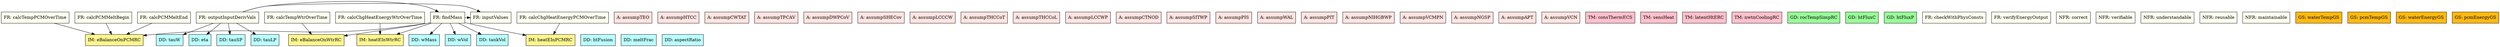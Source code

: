digraph allvsr {
	findMass -> wMass;
	findMass -> wVol;
	findMass -> tankVol;
	findMass -> eBalanceOnWtrRC;
	findMass -> eBalanceOnPCMRC;
	findMass -> heatEInWtrRC;
	findMass -> heatEInPCMRC;
	findMass -> inputValues;
	outputInputDerivVals -> tauW;
	outputInputDerivVals -> eta;
	outputInputDerivVals -> tauSP;
	outputInputDerivVals -> tauLP;
	outputInputDerivVals -> inputValues;
	outputInputDerivVals -> findMass;
	calcTempWtrOverTime -> eBalanceOnWtrRC;
	calcTempPCMOverTime -> eBalanceOnPCMRC;
	calcChgHeatEnergyWtrOverTime -> heatEInWtrRC;
	calcChgHeatEnergyPCMOverTime -> heatEInPCMRC;
	calcPCMMeltBegin -> eBalanceOnPCMRC;
	calcPCMMeltEnd -> eBalanceOnPCMRC;


	assumpTEO	[shape=box, color=black, style=filled, fillcolor=mistyrose, label="A: assumpTEO"];
	assumpHTCC	[shape=box, color=black, style=filled, fillcolor=mistyrose, label="A: assumpHTCC"];
	assumpCWTAT	[shape=box, color=black, style=filled, fillcolor=mistyrose, label="A: assumpCWTAT"];
	assumpTPCAV	[shape=box, color=black, style=filled, fillcolor=mistyrose, label="A: assumpTPCAV"];
	assumpDWPCoV	[shape=box, color=black, style=filled, fillcolor=mistyrose, label="A: assumpDWPCoV"];
	assumpSHECov	[shape=box, color=black, style=filled, fillcolor=mistyrose, label="A: assumpSHECov"];
	assumpLCCCW	[shape=box, color=black, style=filled, fillcolor=mistyrose, label="A: assumpLCCCW"];
	assumpTHCCoT	[shape=box, color=black, style=filled, fillcolor=mistyrose, label="A: assumpTHCCoT"];
	assumpTHCCoL	[shape=box, color=black, style=filled, fillcolor=mistyrose, label="A: assumpTHCCoL"];
	assumpLCCWP	[shape=box, color=black, style=filled, fillcolor=mistyrose, label="A: assumpLCCWP"];
	assumpCTNOD	[shape=box, color=black, style=filled, fillcolor=mistyrose, label="A: assumpCTNOD"];
	assumpSITWP	[shape=box, color=black, style=filled, fillcolor=mistyrose, label="A: assumpSITWP"];
	assumpPIS	[shape=box, color=black, style=filled, fillcolor=mistyrose, label="A: assumpPIS"];
	assumpWAL	[shape=box, color=black, style=filled, fillcolor=mistyrose, label="A: assumpWAL"];
	assumpPIT	[shape=box, color=black, style=filled, fillcolor=mistyrose, label="A: assumpPIT"];
	assumpNIHGBWP	[shape=box, color=black, style=filled, fillcolor=mistyrose, label="A: assumpNIHGBWP"];
	assumpVCMPN	[shape=box, color=black, style=filled, fillcolor=mistyrose, label="A: assumpVCMPN"];
	assumpNGSP	[shape=box, color=black, style=filled, fillcolor=mistyrose, label="A: assumpNGSP"];
	assumpAPT	[shape=box, color=black, style=filled, fillcolor=mistyrose, label="A: assumpAPT"];
	assumpVCN	[shape=box, color=black, style=filled, fillcolor=mistyrose, label="A: assumpVCN"];

	subgraph A {
	rank="same"
	{assumpTEO, assumpHTCC, assumpCWTAT, assumpTPCAV, assumpDWPCoV, assumpSHECov, assumpLCCCW, assumpTHCCoT, assumpTHCCoL, assumpLCCWP, assumpCTNOD, assumpSITWP, assumpPIS, assumpWAL, assumpPIT, assumpNIHGBWP, assumpVCMPN, assumpNGSP, assumpAPT, assumpVCN}
	}

	wMass	[shape=box, color=black, style=filled, fillcolor=paleturquoise1, label="DD: wMass"];
	wVol	[shape=box, color=black, style=filled, fillcolor=paleturquoise1, label="DD: wVol"];
	tankVol	[shape=box, color=black, style=filled, fillcolor=paleturquoise1, label="DD: tankVol"];
	tauW	[shape=box, color=black, style=filled, fillcolor=paleturquoise1, label="DD: tauW"];
	eta	[shape=box, color=black, style=filled, fillcolor=paleturquoise1, label="DD: eta"];
	tauSP	[shape=box, color=black, style=filled, fillcolor=paleturquoise1, label="DD: tauSP"];
	tauLP	[shape=box, color=black, style=filled, fillcolor=paleturquoise1, label="DD: tauLP"];
	htFusion	[shape=box, color=black, style=filled, fillcolor=paleturquoise1, label="DD: htFusion"];
	meltFrac	[shape=box, color=black, style=filled, fillcolor=paleturquoise1, label="DD: meltFrac"];
	aspectRatio	[shape=box, color=black, style=filled, fillcolor=paleturquoise1, label="DD: aspectRatio"];

	subgraph DD {
	rank="same"
	{wMass, wVol, tankVol, tauW, eta, tauSP, tauLP, htFusion, meltFrac, aspectRatio}
	}

	consThermECS	[shape=box, color=black, style=filled, fillcolor=pink, label="TM: consThermECS"];
	sensHeat	[shape=box, color=black, style=filled, fillcolor=pink, label="TM: sensHeat"];
	latentHtERC	[shape=box, color=black, style=filled, fillcolor=pink, label="TM: latentHtERC"];
	nwtnCoolingRC	[shape=box, color=black, style=filled, fillcolor=pink, label="TM: nwtnCoolingRC"];

	subgraph TM {
	rank="same"
	{consThermECS, sensHeat, latentHtERC, nwtnCoolingRC}
	}

	rocTempSimpRC	[shape=box, color=black, style=filled, fillcolor=palegreen, label="GD: rocTempSimpRC"];
	htFluxC	[shape=box, color=black, style=filled, fillcolor=palegreen, label="GD: htFluxC"];
	htFluxP	[shape=box, color=black, style=filled, fillcolor=palegreen, label="GD: htFluxP"];

	subgraph GD {
	rank="same"
	{rocTempSimpRC, htFluxC, htFluxP}
	}

	eBalanceOnWtrRC	[shape=box, color=black, style=filled, fillcolor=khaki1, label="IM: eBalanceOnWtrRC"];
	eBalanceOnPCMRC	[shape=box, color=black, style=filled, fillcolor=khaki1, label="IM: eBalanceOnPCMRC"];
	heatEInWtrRC	[shape=box, color=black, style=filled, fillcolor=khaki1, label="IM: heatEInWtrRC"];
	heatEInPCMRC	[shape=box, color=black, style=filled, fillcolor=khaki1, label="IM: heatEInPCMRC"];

	subgraph IM {
	rank="same"
	{eBalanceOnWtrRC, eBalanceOnPCMRC, heatEInWtrRC, heatEInPCMRC}
	}

	inputValues	[shape=box, color=black, style=filled, fillcolor=ivory, label="FR: inputValues"];
	findMass	[shape=box, color=black, style=filled, fillcolor=ivory, label="FR: findMass"];
	checkWithPhysConsts	[shape=box, color=black, style=filled, fillcolor=ivory, label="FR: checkWithPhysConsts"];
	outputInputDerivVals	[shape=box, color=black, style=filled, fillcolor=ivory, label="FR: outputInputDerivVals"];
	calcTempWtrOverTime	[shape=box, color=black, style=filled, fillcolor=ivory, label="FR: calcTempWtrOverTime"];
	calcTempPCMOverTime	[shape=box, color=black, style=filled, fillcolor=ivory, label="FR: calcTempPCMOverTime"];
	calcChgHeatEnergyWtrOverTime	[shape=box, color=black, style=filled, fillcolor=ivory, label="FR: calcChgHeatEnergyWtrOverTime"];
	calcChgHeatEnergyPCMOverTime	[shape=box, color=black, style=filled, fillcolor=ivory, label="FR: calcChgHeatEnergyPCMOverTime"];
	verifyEnergyOutput	[shape=box, color=black, style=filled, fillcolor=ivory, label="FR: verifyEnergyOutput"];
	calcPCMMeltBegin	[shape=box, color=black, style=filled, fillcolor=ivory, label="FR: calcPCMMeltBegin"];
	calcPCMMeltEnd	[shape=box, color=black, style=filled, fillcolor=ivory, label="FR: calcPCMMeltEnd"];
	correct	[shape=box, color=black, style=filled, fillcolor=ivory, label="NFR: correct"];
	verifiable	[shape=box, color=black, style=filled, fillcolor=ivory, label="NFR: verifiable"];
	understandable	[shape=box, color=black, style=filled, fillcolor=ivory, label="NFR: understandable"];
	reusable	[shape=box, color=black, style=filled, fillcolor=ivory, label="NFR: reusable"];
	maintainable	[shape=box, color=black, style=filled, fillcolor=ivory, label="NFR: maintainable"];

	subgraph R {
	rank="same"
	{inputValues, findMass, checkWithPhysConsts, outputInputDerivVals, calcTempWtrOverTime, calcTempPCMOverTime, calcChgHeatEnergyWtrOverTime, calcChgHeatEnergyPCMOverTime, verifyEnergyOutput, calcPCMMeltBegin, calcPCMMeltEnd, correct, verifiable, understandable, reusable, maintainable}
	}

	waterTempGS	[shape=box, color=black, style=filled, fillcolor=darkgoldenrod1, label="GS: waterTempGS"];
	pcmTempGS	[shape=box, color=black, style=filled, fillcolor=darkgoldenrod1, label="GS: pcmTempGS"];
	waterEnergyGS	[shape=box, color=black, style=filled, fillcolor=darkgoldenrod1, label="GS: waterEnergyGS"];
	pcmEnergyGS	[shape=box, color=black, style=filled, fillcolor=darkgoldenrod1, label="GS: pcmEnergyGS"];

	subgraph GS {
	rank="same"
	{waterTempGS, pcmTempGS, waterEnergyGS, pcmEnergyGS}
	}

}
